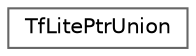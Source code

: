 digraph "Graphical Class Hierarchy"
{
 // LATEX_PDF_SIZE
  bgcolor="transparent";
  edge [fontname=Helvetica,fontsize=10,labelfontname=Helvetica,labelfontsize=10];
  node [fontname=Helvetica,fontsize=10,shape=box,height=0.2,width=0.4];
  rankdir="LR";
  Node0 [id="Node000000",label="TfLitePtrUnion",height=0.2,width=0.4,color="grey40", fillcolor="white", style="filled",URL="$union_tf_lite_ptr_union.html",tooltip=" "];
}
